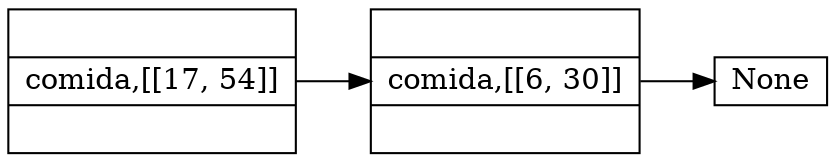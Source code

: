 digraph Pila {
	graph [rankdir=LR]
	node [height=.1 shape=record]
	<Pila.NodoPi object at 0x02E55F50> [label="<f0> |<f1> comida,[[17, 54]]|<f2>"]
	<Pila.NodoPi object at 0x02E55F50> -> <Pila.NodoPi object at 0x02E55F10>
	<Pila.NodoPi object at 0x02E55F10> [label="<f0> |<f1> comida,[[6, 30]]|<f2>"]
	<Pila.NodoPi object at 0x02E55F10> -> None
}
